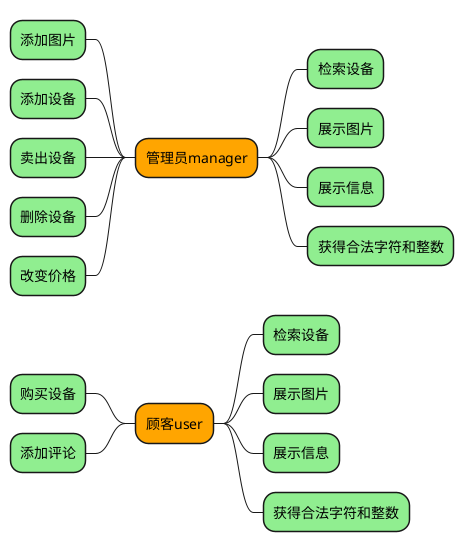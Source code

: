 @startmindmap func

*[#Orange] 管理员manager
**[#lightgreen] 检索设备
**[#lightgreen] 展示图片
**[#lightgreen] 展示信息
**[#lightgreen] 获得合法字符和整数
--[#lightgreen] 添加图片
--[#lightgreen] 添加设备
--[#lightgreen] 卖出设备
--[#lightgreen] 删除设备
--[#lightgreen] 改变价格


*[#Orange] 顾客user
**[#lightgreen] 检索设备
**[#lightgreen] 展示图片
**[#lightgreen] 展示信息
--[#lightgreen] 购买设备
--[#lightgreen] 添加评论
**[#lightgreen] 获得合法字符和整数


@endmindmap
